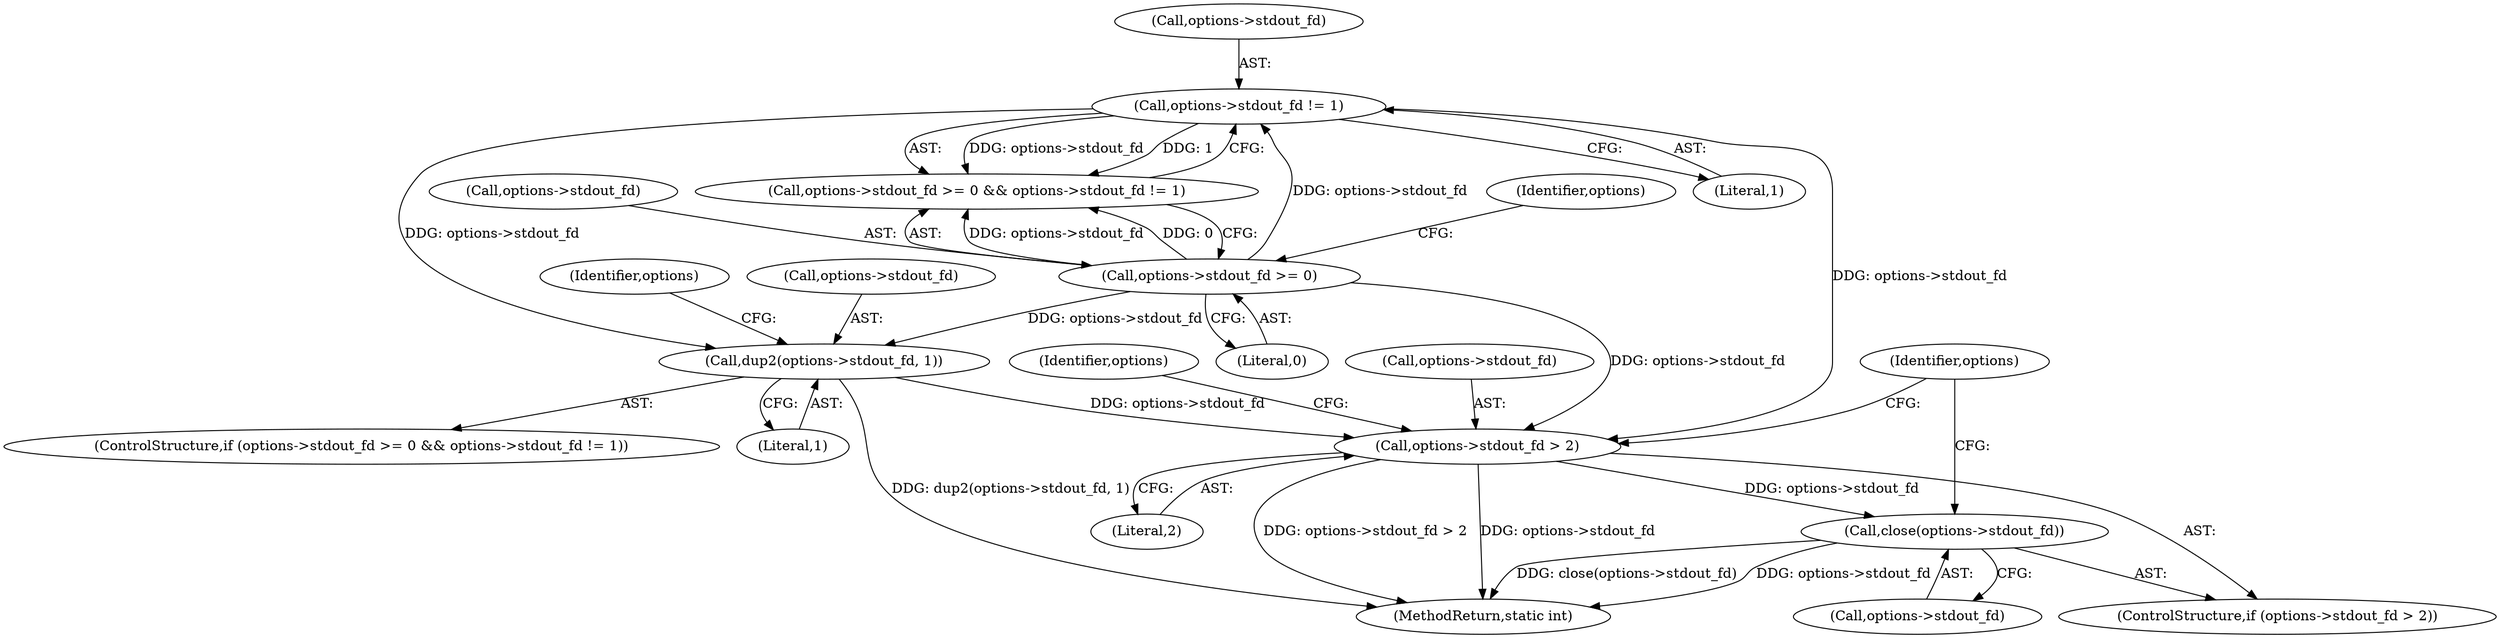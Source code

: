 digraph "0_lxc_5c3fcae78b63ac9dd56e36075903921bd9461f9e@pointer" {
"1000633" [label="(Call,options->stdout_fd > 2)"];
"1000595" [label="(Call,options->stdout_fd != 1)"];
"1000590" [label="(Call,options->stdout_fd >= 0)"];
"1000600" [label="(Call,dup2(options->stdout_fd, 1))"];
"1000638" [label="(Call,close(options->stdout_fd))"];
"1000600" [label="(Call,dup2(options->stdout_fd, 1))"];
"1000645" [label="(Identifier,options)"];
"1000604" [label="(Literal,1)"];
"1000632" [label="(ControlStructure,if (options->stdout_fd > 2))"];
"1000638" [label="(Call,close(options->stdout_fd))"];
"1000637" [label="(Literal,2)"];
"1000591" [label="(Call,options->stdout_fd)"];
"1000595" [label="(Call,options->stdout_fd != 1)"];
"1000639" [label="(Call,options->stdout_fd)"];
"1000640" [label="(Identifier,options)"];
"1000590" [label="(Call,options->stdout_fd >= 0)"];
"1000609" [label="(Identifier,options)"];
"1000597" [label="(Identifier,options)"];
"1000634" [label="(Call,options->stdout_fd)"];
"1000596" [label="(Call,options->stdout_fd)"];
"1000633" [label="(Call,options->stdout_fd > 2)"];
"1000601" [label="(Call,options->stdout_fd)"];
"1000588" [label="(ControlStructure,if (options->stdout_fd >= 0 && options->stdout_fd != 1))"];
"1000696" [label="(MethodReturn,static int)"];
"1000594" [label="(Literal,0)"];
"1000589" [label="(Call,options->stdout_fd >= 0 && options->stdout_fd != 1)"];
"1000599" [label="(Literal,1)"];
"1000633" -> "1000632"  [label="AST: "];
"1000633" -> "1000637"  [label="CFG: "];
"1000634" -> "1000633"  [label="AST: "];
"1000637" -> "1000633"  [label="AST: "];
"1000640" -> "1000633"  [label="CFG: "];
"1000645" -> "1000633"  [label="CFG: "];
"1000633" -> "1000696"  [label="DDG: options->stdout_fd > 2"];
"1000633" -> "1000696"  [label="DDG: options->stdout_fd"];
"1000595" -> "1000633"  [label="DDG: options->stdout_fd"];
"1000590" -> "1000633"  [label="DDG: options->stdout_fd"];
"1000600" -> "1000633"  [label="DDG: options->stdout_fd"];
"1000633" -> "1000638"  [label="DDG: options->stdout_fd"];
"1000595" -> "1000589"  [label="AST: "];
"1000595" -> "1000599"  [label="CFG: "];
"1000596" -> "1000595"  [label="AST: "];
"1000599" -> "1000595"  [label="AST: "];
"1000589" -> "1000595"  [label="CFG: "];
"1000595" -> "1000589"  [label="DDG: options->stdout_fd"];
"1000595" -> "1000589"  [label="DDG: 1"];
"1000590" -> "1000595"  [label="DDG: options->stdout_fd"];
"1000595" -> "1000600"  [label="DDG: options->stdout_fd"];
"1000590" -> "1000589"  [label="AST: "];
"1000590" -> "1000594"  [label="CFG: "];
"1000591" -> "1000590"  [label="AST: "];
"1000594" -> "1000590"  [label="AST: "];
"1000597" -> "1000590"  [label="CFG: "];
"1000589" -> "1000590"  [label="CFG: "];
"1000590" -> "1000589"  [label="DDG: options->stdout_fd"];
"1000590" -> "1000589"  [label="DDG: 0"];
"1000590" -> "1000600"  [label="DDG: options->stdout_fd"];
"1000600" -> "1000588"  [label="AST: "];
"1000600" -> "1000604"  [label="CFG: "];
"1000601" -> "1000600"  [label="AST: "];
"1000604" -> "1000600"  [label="AST: "];
"1000609" -> "1000600"  [label="CFG: "];
"1000600" -> "1000696"  [label="DDG: dup2(options->stdout_fd, 1)"];
"1000638" -> "1000632"  [label="AST: "];
"1000638" -> "1000639"  [label="CFG: "];
"1000639" -> "1000638"  [label="AST: "];
"1000645" -> "1000638"  [label="CFG: "];
"1000638" -> "1000696"  [label="DDG: close(options->stdout_fd)"];
"1000638" -> "1000696"  [label="DDG: options->stdout_fd"];
}
